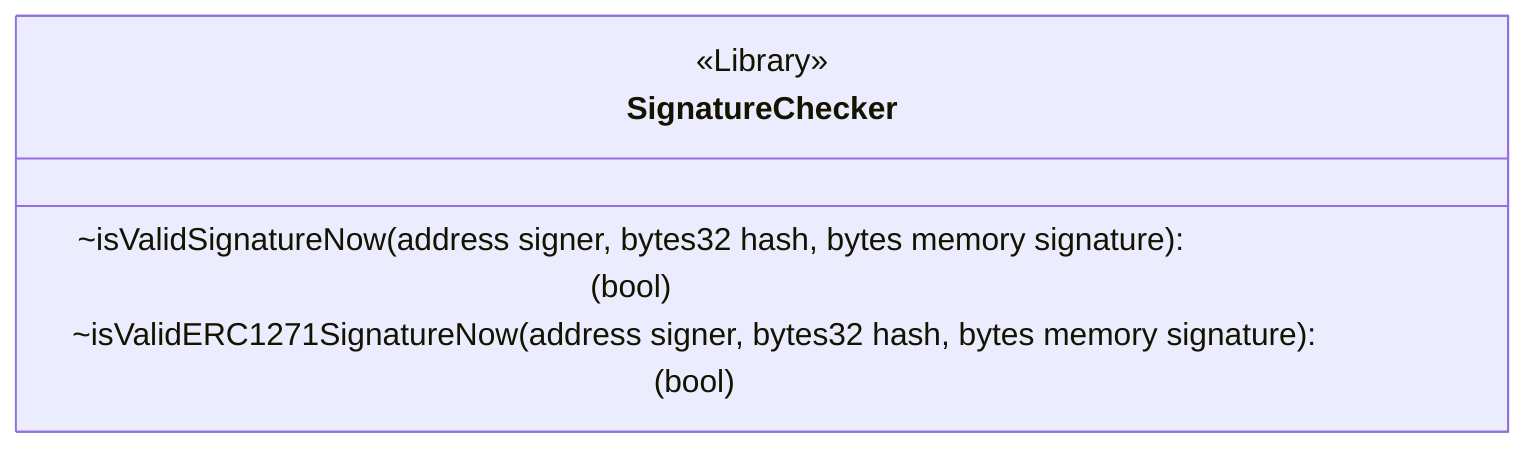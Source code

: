 classDiagram
  %% 531:1742:2
  class SignatureChecker {
    <<Library>>
    ~isValidSignatureNow(address signer, bytes32 hash, bytes memory signature): (bool)
    ~isValidERC1271SignatureNow(address signer, bytes32 hash, bytes memory signature): (bool)
  }